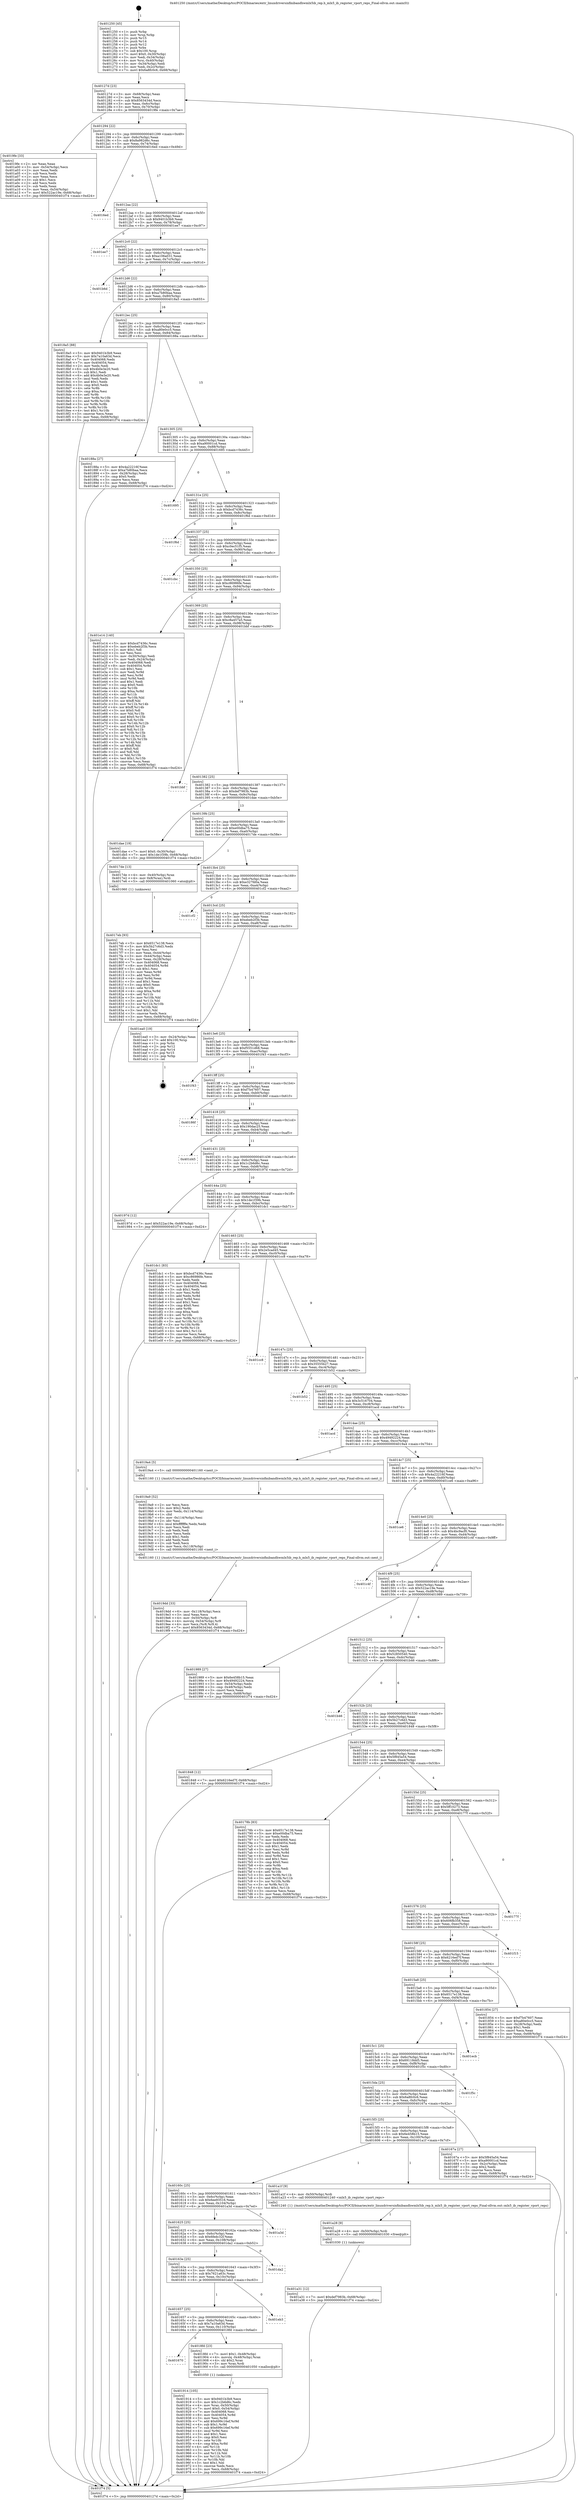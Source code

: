 digraph "0x401250" {
  label = "0x401250 (/mnt/c/Users/mathe/Desktop/tcc/POCII/binaries/extr_linuxdriversinfinibandhwmlx5ib_rep.h_mlx5_ib_register_vport_reps_Final-ollvm.out::main(0))"
  labelloc = "t"
  node[shape=record]

  Entry [label="",width=0.3,height=0.3,shape=circle,fillcolor=black,style=filled]
  "0x40127d" [label="{
     0x40127d [23]\l
     | [instrs]\l
     &nbsp;&nbsp;0x40127d \<+3\>: mov -0x68(%rbp),%eax\l
     &nbsp;&nbsp;0x401280 \<+2\>: mov %eax,%ecx\l
     &nbsp;&nbsp;0x401282 \<+6\>: sub $0x8563434d,%ecx\l
     &nbsp;&nbsp;0x401288 \<+3\>: mov %eax,-0x6c(%rbp)\l
     &nbsp;&nbsp;0x40128b \<+3\>: mov %ecx,-0x70(%rbp)\l
     &nbsp;&nbsp;0x40128e \<+6\>: je 00000000004019fe \<main+0x7ae\>\l
  }"]
  "0x4019fe" [label="{
     0x4019fe [33]\l
     | [instrs]\l
     &nbsp;&nbsp;0x4019fe \<+2\>: xor %eax,%eax\l
     &nbsp;&nbsp;0x401a00 \<+3\>: mov -0x54(%rbp),%ecx\l
     &nbsp;&nbsp;0x401a03 \<+2\>: mov %eax,%edx\l
     &nbsp;&nbsp;0x401a05 \<+2\>: sub %ecx,%edx\l
     &nbsp;&nbsp;0x401a07 \<+2\>: mov %eax,%ecx\l
     &nbsp;&nbsp;0x401a09 \<+3\>: sub $0x1,%ecx\l
     &nbsp;&nbsp;0x401a0c \<+2\>: add %ecx,%edx\l
     &nbsp;&nbsp;0x401a0e \<+2\>: sub %edx,%eax\l
     &nbsp;&nbsp;0x401a10 \<+3\>: mov %eax,-0x54(%rbp)\l
     &nbsp;&nbsp;0x401a13 \<+7\>: movl $0x522ac19e,-0x68(%rbp)\l
     &nbsp;&nbsp;0x401a1a \<+5\>: jmp 0000000000401f74 \<main+0xd24\>\l
  }"]
  "0x401294" [label="{
     0x401294 [22]\l
     | [instrs]\l
     &nbsp;&nbsp;0x401294 \<+5\>: jmp 0000000000401299 \<main+0x49\>\l
     &nbsp;&nbsp;0x401299 \<+3\>: mov -0x6c(%rbp),%eax\l
     &nbsp;&nbsp;0x40129c \<+5\>: sub $0x8a982d6c,%eax\l
     &nbsp;&nbsp;0x4012a1 \<+3\>: mov %eax,-0x74(%rbp)\l
     &nbsp;&nbsp;0x4012a4 \<+6\>: je 00000000004016ed \<main+0x49d\>\l
  }"]
  Exit [label="",width=0.3,height=0.3,shape=circle,fillcolor=black,style=filled,peripheries=2]
  "0x4016ed" [label="{
     0x4016ed\l
  }", style=dashed]
  "0x4012aa" [label="{
     0x4012aa [22]\l
     | [instrs]\l
     &nbsp;&nbsp;0x4012aa \<+5\>: jmp 00000000004012af \<main+0x5f\>\l
     &nbsp;&nbsp;0x4012af \<+3\>: mov -0x6c(%rbp),%eax\l
     &nbsp;&nbsp;0x4012b2 \<+5\>: sub $0x9401b3b9,%eax\l
     &nbsp;&nbsp;0x4012b7 \<+3\>: mov %eax,-0x78(%rbp)\l
     &nbsp;&nbsp;0x4012ba \<+6\>: je 0000000000401ee7 \<main+0xc97\>\l
  }"]
  "0x401a31" [label="{
     0x401a31 [12]\l
     | [instrs]\l
     &nbsp;&nbsp;0x401a31 \<+7\>: movl $0xdef7983b,-0x68(%rbp)\l
     &nbsp;&nbsp;0x401a38 \<+5\>: jmp 0000000000401f74 \<main+0xd24\>\l
  }"]
  "0x401ee7" [label="{
     0x401ee7\l
  }", style=dashed]
  "0x4012c0" [label="{
     0x4012c0 [22]\l
     | [instrs]\l
     &nbsp;&nbsp;0x4012c0 \<+5\>: jmp 00000000004012c5 \<main+0x75\>\l
     &nbsp;&nbsp;0x4012c5 \<+3\>: mov -0x6c(%rbp),%eax\l
     &nbsp;&nbsp;0x4012c8 \<+5\>: sub $0xa106a031,%eax\l
     &nbsp;&nbsp;0x4012cd \<+3\>: mov %eax,-0x7c(%rbp)\l
     &nbsp;&nbsp;0x4012d0 \<+6\>: je 0000000000401b6d \<main+0x91d\>\l
  }"]
  "0x401a28" [label="{
     0x401a28 [9]\l
     | [instrs]\l
     &nbsp;&nbsp;0x401a28 \<+4\>: mov -0x50(%rbp),%rdi\l
     &nbsp;&nbsp;0x401a2c \<+5\>: call 0000000000401030 \<free@plt\>\l
     | [calls]\l
     &nbsp;&nbsp;0x401030 \{1\} (unknown)\l
  }"]
  "0x401b6d" [label="{
     0x401b6d\l
  }", style=dashed]
  "0x4012d6" [label="{
     0x4012d6 [22]\l
     | [instrs]\l
     &nbsp;&nbsp;0x4012d6 \<+5\>: jmp 00000000004012db \<main+0x8b\>\l
     &nbsp;&nbsp;0x4012db \<+3\>: mov -0x6c(%rbp),%eax\l
     &nbsp;&nbsp;0x4012de \<+5\>: sub $0xa7b80baa,%eax\l
     &nbsp;&nbsp;0x4012e3 \<+3\>: mov %eax,-0x80(%rbp)\l
     &nbsp;&nbsp;0x4012e6 \<+6\>: je 00000000004018a5 \<main+0x655\>\l
  }"]
  "0x4019dd" [label="{
     0x4019dd [33]\l
     | [instrs]\l
     &nbsp;&nbsp;0x4019dd \<+6\>: mov -0x118(%rbp),%ecx\l
     &nbsp;&nbsp;0x4019e3 \<+3\>: imul %eax,%ecx\l
     &nbsp;&nbsp;0x4019e6 \<+4\>: mov -0x50(%rbp),%r8\l
     &nbsp;&nbsp;0x4019ea \<+4\>: movslq -0x54(%rbp),%r9\l
     &nbsp;&nbsp;0x4019ee \<+4\>: mov %ecx,(%r8,%r9,4)\l
     &nbsp;&nbsp;0x4019f2 \<+7\>: movl $0x8563434d,-0x68(%rbp)\l
     &nbsp;&nbsp;0x4019f9 \<+5\>: jmp 0000000000401f74 \<main+0xd24\>\l
  }"]
  "0x4018a5" [label="{
     0x4018a5 [88]\l
     | [instrs]\l
     &nbsp;&nbsp;0x4018a5 \<+5\>: mov $0x9401b3b9,%eax\l
     &nbsp;&nbsp;0x4018aa \<+5\>: mov $0x7a10a63d,%ecx\l
     &nbsp;&nbsp;0x4018af \<+7\>: mov 0x404068,%edx\l
     &nbsp;&nbsp;0x4018b6 \<+7\>: mov 0x404054,%esi\l
     &nbsp;&nbsp;0x4018bd \<+2\>: mov %edx,%edi\l
     &nbsp;&nbsp;0x4018bf \<+6\>: sub $0x4b0e3e20,%edi\l
     &nbsp;&nbsp;0x4018c5 \<+3\>: sub $0x1,%edi\l
     &nbsp;&nbsp;0x4018c8 \<+6\>: add $0x4b0e3e20,%edi\l
     &nbsp;&nbsp;0x4018ce \<+3\>: imul %edi,%edx\l
     &nbsp;&nbsp;0x4018d1 \<+3\>: and $0x1,%edx\l
     &nbsp;&nbsp;0x4018d4 \<+3\>: cmp $0x0,%edx\l
     &nbsp;&nbsp;0x4018d7 \<+4\>: sete %r8b\l
     &nbsp;&nbsp;0x4018db \<+3\>: cmp $0xa,%esi\l
     &nbsp;&nbsp;0x4018de \<+4\>: setl %r9b\l
     &nbsp;&nbsp;0x4018e2 \<+3\>: mov %r8b,%r10b\l
     &nbsp;&nbsp;0x4018e5 \<+3\>: and %r9b,%r10b\l
     &nbsp;&nbsp;0x4018e8 \<+3\>: xor %r9b,%r8b\l
     &nbsp;&nbsp;0x4018eb \<+3\>: or %r8b,%r10b\l
     &nbsp;&nbsp;0x4018ee \<+4\>: test $0x1,%r10b\l
     &nbsp;&nbsp;0x4018f2 \<+3\>: cmovne %ecx,%eax\l
     &nbsp;&nbsp;0x4018f5 \<+3\>: mov %eax,-0x68(%rbp)\l
     &nbsp;&nbsp;0x4018f8 \<+5\>: jmp 0000000000401f74 \<main+0xd24\>\l
  }"]
  "0x4012ec" [label="{
     0x4012ec [25]\l
     | [instrs]\l
     &nbsp;&nbsp;0x4012ec \<+5\>: jmp 00000000004012f1 \<main+0xa1\>\l
     &nbsp;&nbsp;0x4012f1 \<+3\>: mov -0x6c(%rbp),%eax\l
     &nbsp;&nbsp;0x4012f4 \<+5\>: sub $0xa80e0cc5,%eax\l
     &nbsp;&nbsp;0x4012f9 \<+6\>: mov %eax,-0x84(%rbp)\l
     &nbsp;&nbsp;0x4012ff \<+6\>: je 000000000040188a \<main+0x63a\>\l
  }"]
  "0x4019a9" [label="{
     0x4019a9 [52]\l
     | [instrs]\l
     &nbsp;&nbsp;0x4019a9 \<+2\>: xor %ecx,%ecx\l
     &nbsp;&nbsp;0x4019ab \<+5\>: mov $0x2,%edx\l
     &nbsp;&nbsp;0x4019b0 \<+6\>: mov %edx,-0x114(%rbp)\l
     &nbsp;&nbsp;0x4019b6 \<+1\>: cltd\l
     &nbsp;&nbsp;0x4019b7 \<+6\>: mov -0x114(%rbp),%esi\l
     &nbsp;&nbsp;0x4019bd \<+2\>: idiv %esi\l
     &nbsp;&nbsp;0x4019bf \<+6\>: imul $0xfffffffe,%edx,%edx\l
     &nbsp;&nbsp;0x4019c5 \<+2\>: mov %ecx,%edi\l
     &nbsp;&nbsp;0x4019c7 \<+2\>: sub %edx,%edi\l
     &nbsp;&nbsp;0x4019c9 \<+2\>: mov %ecx,%edx\l
     &nbsp;&nbsp;0x4019cb \<+3\>: sub $0x1,%edx\l
     &nbsp;&nbsp;0x4019ce \<+2\>: add %edx,%edi\l
     &nbsp;&nbsp;0x4019d0 \<+2\>: sub %edi,%ecx\l
     &nbsp;&nbsp;0x4019d2 \<+6\>: mov %ecx,-0x118(%rbp)\l
     &nbsp;&nbsp;0x4019d8 \<+5\>: call 0000000000401160 \<next_i\>\l
     | [calls]\l
     &nbsp;&nbsp;0x401160 \{1\} (/mnt/c/Users/mathe/Desktop/tcc/POCII/binaries/extr_linuxdriversinfinibandhwmlx5ib_rep.h_mlx5_ib_register_vport_reps_Final-ollvm.out::next_i)\l
  }"]
  "0x40188a" [label="{
     0x40188a [27]\l
     | [instrs]\l
     &nbsp;&nbsp;0x40188a \<+5\>: mov $0x4a22216f,%eax\l
     &nbsp;&nbsp;0x40188f \<+5\>: mov $0xa7b80baa,%ecx\l
     &nbsp;&nbsp;0x401894 \<+3\>: mov -0x28(%rbp),%edx\l
     &nbsp;&nbsp;0x401897 \<+3\>: cmp $0x0,%edx\l
     &nbsp;&nbsp;0x40189a \<+3\>: cmove %ecx,%eax\l
     &nbsp;&nbsp;0x40189d \<+3\>: mov %eax,-0x68(%rbp)\l
     &nbsp;&nbsp;0x4018a0 \<+5\>: jmp 0000000000401f74 \<main+0xd24\>\l
  }"]
  "0x401305" [label="{
     0x401305 [25]\l
     | [instrs]\l
     &nbsp;&nbsp;0x401305 \<+5\>: jmp 000000000040130a \<main+0xba\>\l
     &nbsp;&nbsp;0x40130a \<+3\>: mov -0x6c(%rbp),%eax\l
     &nbsp;&nbsp;0x40130d \<+5\>: sub $0xa90001cd,%eax\l
     &nbsp;&nbsp;0x401312 \<+6\>: mov %eax,-0x88(%rbp)\l
     &nbsp;&nbsp;0x401318 \<+6\>: je 0000000000401695 \<main+0x445\>\l
  }"]
  "0x401914" [label="{
     0x401914 [105]\l
     | [instrs]\l
     &nbsp;&nbsp;0x401914 \<+5\>: mov $0x9401b3b9,%ecx\l
     &nbsp;&nbsp;0x401919 \<+5\>: mov $0x1c2b6d6c,%edx\l
     &nbsp;&nbsp;0x40191e \<+4\>: mov %rax,-0x50(%rbp)\l
     &nbsp;&nbsp;0x401922 \<+7\>: movl $0x0,-0x54(%rbp)\l
     &nbsp;&nbsp;0x401929 \<+7\>: mov 0x404068,%esi\l
     &nbsp;&nbsp;0x401930 \<+8\>: mov 0x404054,%r8d\l
     &nbsp;&nbsp;0x401938 \<+3\>: mov %esi,%r9d\l
     &nbsp;&nbsp;0x40193b \<+7\>: add $0x699c16ef,%r9d\l
     &nbsp;&nbsp;0x401942 \<+4\>: sub $0x1,%r9d\l
     &nbsp;&nbsp;0x401946 \<+7\>: sub $0x699c16ef,%r9d\l
     &nbsp;&nbsp;0x40194d \<+4\>: imul %r9d,%esi\l
     &nbsp;&nbsp;0x401951 \<+3\>: and $0x1,%esi\l
     &nbsp;&nbsp;0x401954 \<+3\>: cmp $0x0,%esi\l
     &nbsp;&nbsp;0x401957 \<+4\>: sete %r10b\l
     &nbsp;&nbsp;0x40195b \<+4\>: cmp $0xa,%r8d\l
     &nbsp;&nbsp;0x40195f \<+4\>: setl %r11b\l
     &nbsp;&nbsp;0x401963 \<+3\>: mov %r10b,%bl\l
     &nbsp;&nbsp;0x401966 \<+3\>: and %r11b,%bl\l
     &nbsp;&nbsp;0x401969 \<+3\>: xor %r11b,%r10b\l
     &nbsp;&nbsp;0x40196c \<+3\>: or %r10b,%bl\l
     &nbsp;&nbsp;0x40196f \<+3\>: test $0x1,%bl\l
     &nbsp;&nbsp;0x401972 \<+3\>: cmovne %edx,%ecx\l
     &nbsp;&nbsp;0x401975 \<+3\>: mov %ecx,-0x68(%rbp)\l
     &nbsp;&nbsp;0x401978 \<+5\>: jmp 0000000000401f74 \<main+0xd24\>\l
  }"]
  "0x401695" [label="{
     0x401695\l
  }", style=dashed]
  "0x40131e" [label="{
     0x40131e [25]\l
     | [instrs]\l
     &nbsp;&nbsp;0x40131e \<+5\>: jmp 0000000000401323 \<main+0xd3\>\l
     &nbsp;&nbsp;0x401323 \<+3\>: mov -0x6c(%rbp),%eax\l
     &nbsp;&nbsp;0x401326 \<+5\>: sub $0xbcd7436c,%eax\l
     &nbsp;&nbsp;0x40132b \<+6\>: mov %eax,-0x8c(%rbp)\l
     &nbsp;&nbsp;0x401331 \<+6\>: je 0000000000401f6d \<main+0xd1d\>\l
  }"]
  "0x401670" [label="{
     0x401670\l
  }", style=dashed]
  "0x401f6d" [label="{
     0x401f6d\l
  }", style=dashed]
  "0x401337" [label="{
     0x401337 [25]\l
     | [instrs]\l
     &nbsp;&nbsp;0x401337 \<+5\>: jmp 000000000040133c \<main+0xec\>\l
     &nbsp;&nbsp;0x40133c \<+3\>: mov -0x6c(%rbp),%eax\l
     &nbsp;&nbsp;0x40133f \<+5\>: sub $0xc0ec51f5,%eax\l
     &nbsp;&nbsp;0x401344 \<+6\>: mov %eax,-0x90(%rbp)\l
     &nbsp;&nbsp;0x40134a \<+6\>: je 0000000000401cbc \<main+0xa6c\>\l
  }"]
  "0x4018fd" [label="{
     0x4018fd [23]\l
     | [instrs]\l
     &nbsp;&nbsp;0x4018fd \<+7\>: movl $0x1,-0x48(%rbp)\l
     &nbsp;&nbsp;0x401904 \<+4\>: movslq -0x48(%rbp),%rax\l
     &nbsp;&nbsp;0x401908 \<+4\>: shl $0x2,%rax\l
     &nbsp;&nbsp;0x40190c \<+3\>: mov %rax,%rdi\l
     &nbsp;&nbsp;0x40190f \<+5\>: call 0000000000401050 \<malloc@plt\>\l
     | [calls]\l
     &nbsp;&nbsp;0x401050 \{1\} (unknown)\l
  }"]
  "0x401cbc" [label="{
     0x401cbc\l
  }", style=dashed]
  "0x401350" [label="{
     0x401350 [25]\l
     | [instrs]\l
     &nbsp;&nbsp;0x401350 \<+5\>: jmp 0000000000401355 \<main+0x105\>\l
     &nbsp;&nbsp;0x401355 \<+3\>: mov -0x6c(%rbp),%eax\l
     &nbsp;&nbsp;0x401358 \<+5\>: sub $0xc86986fe,%eax\l
     &nbsp;&nbsp;0x40135d \<+6\>: mov %eax,-0x94(%rbp)\l
     &nbsp;&nbsp;0x401363 \<+6\>: je 0000000000401e14 \<main+0xbc4\>\l
  }"]
  "0x401657" [label="{
     0x401657 [25]\l
     | [instrs]\l
     &nbsp;&nbsp;0x401657 \<+5\>: jmp 000000000040165c \<main+0x40c\>\l
     &nbsp;&nbsp;0x40165c \<+3\>: mov -0x6c(%rbp),%eax\l
     &nbsp;&nbsp;0x40165f \<+5\>: sub $0x7a10a63d,%eax\l
     &nbsp;&nbsp;0x401664 \<+6\>: mov %eax,-0x110(%rbp)\l
     &nbsp;&nbsp;0x40166a \<+6\>: je 00000000004018fd \<main+0x6ad\>\l
  }"]
  "0x401e14" [label="{
     0x401e14 [140]\l
     | [instrs]\l
     &nbsp;&nbsp;0x401e14 \<+5\>: mov $0xbcd7436c,%eax\l
     &nbsp;&nbsp;0x401e19 \<+5\>: mov $0xebeb2f3b,%ecx\l
     &nbsp;&nbsp;0x401e1e \<+2\>: mov $0x1,%dl\l
     &nbsp;&nbsp;0x401e20 \<+2\>: xor %esi,%esi\l
     &nbsp;&nbsp;0x401e22 \<+3\>: mov -0x30(%rbp),%edi\l
     &nbsp;&nbsp;0x401e25 \<+3\>: mov %edi,-0x24(%rbp)\l
     &nbsp;&nbsp;0x401e28 \<+7\>: mov 0x404068,%edi\l
     &nbsp;&nbsp;0x401e2f \<+8\>: mov 0x404054,%r8d\l
     &nbsp;&nbsp;0x401e37 \<+3\>: sub $0x1,%esi\l
     &nbsp;&nbsp;0x401e3a \<+3\>: mov %edi,%r9d\l
     &nbsp;&nbsp;0x401e3d \<+3\>: add %esi,%r9d\l
     &nbsp;&nbsp;0x401e40 \<+4\>: imul %r9d,%edi\l
     &nbsp;&nbsp;0x401e44 \<+3\>: and $0x1,%edi\l
     &nbsp;&nbsp;0x401e47 \<+3\>: cmp $0x0,%edi\l
     &nbsp;&nbsp;0x401e4a \<+4\>: sete %r10b\l
     &nbsp;&nbsp;0x401e4e \<+4\>: cmp $0xa,%r8d\l
     &nbsp;&nbsp;0x401e52 \<+4\>: setl %r11b\l
     &nbsp;&nbsp;0x401e56 \<+3\>: mov %r10b,%bl\l
     &nbsp;&nbsp;0x401e59 \<+3\>: xor $0xff,%bl\l
     &nbsp;&nbsp;0x401e5c \<+3\>: mov %r11b,%r14b\l
     &nbsp;&nbsp;0x401e5f \<+4\>: xor $0xff,%r14b\l
     &nbsp;&nbsp;0x401e63 \<+3\>: xor $0x0,%dl\l
     &nbsp;&nbsp;0x401e66 \<+3\>: mov %bl,%r15b\l
     &nbsp;&nbsp;0x401e69 \<+4\>: and $0x0,%r15b\l
     &nbsp;&nbsp;0x401e6d \<+3\>: and %dl,%r10b\l
     &nbsp;&nbsp;0x401e70 \<+3\>: mov %r14b,%r12b\l
     &nbsp;&nbsp;0x401e73 \<+4\>: and $0x0,%r12b\l
     &nbsp;&nbsp;0x401e77 \<+3\>: and %dl,%r11b\l
     &nbsp;&nbsp;0x401e7a \<+3\>: or %r10b,%r15b\l
     &nbsp;&nbsp;0x401e7d \<+3\>: or %r11b,%r12b\l
     &nbsp;&nbsp;0x401e80 \<+3\>: xor %r12b,%r15b\l
     &nbsp;&nbsp;0x401e83 \<+3\>: or %r14b,%bl\l
     &nbsp;&nbsp;0x401e86 \<+3\>: xor $0xff,%bl\l
     &nbsp;&nbsp;0x401e89 \<+3\>: or $0x0,%dl\l
     &nbsp;&nbsp;0x401e8c \<+2\>: and %dl,%bl\l
     &nbsp;&nbsp;0x401e8e \<+3\>: or %bl,%r15b\l
     &nbsp;&nbsp;0x401e91 \<+4\>: test $0x1,%r15b\l
     &nbsp;&nbsp;0x401e95 \<+3\>: cmovne %ecx,%eax\l
     &nbsp;&nbsp;0x401e98 \<+3\>: mov %eax,-0x68(%rbp)\l
     &nbsp;&nbsp;0x401e9b \<+5\>: jmp 0000000000401f74 \<main+0xd24\>\l
  }"]
  "0x401369" [label="{
     0x401369 [25]\l
     | [instrs]\l
     &nbsp;&nbsp;0x401369 \<+5\>: jmp 000000000040136e \<main+0x11e\>\l
     &nbsp;&nbsp;0x40136e \<+3\>: mov -0x6c(%rbp),%eax\l
     &nbsp;&nbsp;0x401371 \<+5\>: sub $0xc8a457a5,%eax\l
     &nbsp;&nbsp;0x401376 \<+6\>: mov %eax,-0x98(%rbp)\l
     &nbsp;&nbsp;0x40137c \<+6\>: je 0000000000401bbf \<main+0x96f\>\l
  }"]
  "0x401eb3" [label="{
     0x401eb3\l
  }", style=dashed]
  "0x401bbf" [label="{
     0x401bbf\l
  }", style=dashed]
  "0x401382" [label="{
     0x401382 [25]\l
     | [instrs]\l
     &nbsp;&nbsp;0x401382 \<+5\>: jmp 0000000000401387 \<main+0x137\>\l
     &nbsp;&nbsp;0x401387 \<+3\>: mov -0x6c(%rbp),%eax\l
     &nbsp;&nbsp;0x40138a \<+5\>: sub $0xdef7983b,%eax\l
     &nbsp;&nbsp;0x40138f \<+6\>: mov %eax,-0x9c(%rbp)\l
     &nbsp;&nbsp;0x401395 \<+6\>: je 0000000000401dae \<main+0xb5e\>\l
  }"]
  "0x40163e" [label="{
     0x40163e [25]\l
     | [instrs]\l
     &nbsp;&nbsp;0x40163e \<+5\>: jmp 0000000000401643 \<main+0x3f3\>\l
     &nbsp;&nbsp;0x401643 \<+3\>: mov -0x6c(%rbp),%eax\l
     &nbsp;&nbsp;0x401646 \<+5\>: sub $0x7621a63c,%eax\l
     &nbsp;&nbsp;0x40164b \<+6\>: mov %eax,-0x10c(%rbp)\l
     &nbsp;&nbsp;0x401651 \<+6\>: je 0000000000401eb3 \<main+0xc63\>\l
  }"]
  "0x401dae" [label="{
     0x401dae [19]\l
     | [instrs]\l
     &nbsp;&nbsp;0x401dae \<+7\>: movl $0x0,-0x30(%rbp)\l
     &nbsp;&nbsp;0x401db5 \<+7\>: movl $0x1de1f39b,-0x68(%rbp)\l
     &nbsp;&nbsp;0x401dbc \<+5\>: jmp 0000000000401f74 \<main+0xd24\>\l
  }"]
  "0x40139b" [label="{
     0x40139b [25]\l
     | [instrs]\l
     &nbsp;&nbsp;0x40139b \<+5\>: jmp 00000000004013a0 \<main+0x150\>\l
     &nbsp;&nbsp;0x4013a0 \<+3\>: mov -0x6c(%rbp),%eax\l
     &nbsp;&nbsp;0x4013a3 \<+5\>: sub $0xe00dba75,%eax\l
     &nbsp;&nbsp;0x4013a8 \<+6\>: mov %eax,-0xa0(%rbp)\l
     &nbsp;&nbsp;0x4013ae \<+6\>: je 00000000004017de \<main+0x58e\>\l
  }"]
  "0x401da2" [label="{
     0x401da2\l
  }", style=dashed]
  "0x4017de" [label="{
     0x4017de [13]\l
     | [instrs]\l
     &nbsp;&nbsp;0x4017de \<+4\>: mov -0x40(%rbp),%rax\l
     &nbsp;&nbsp;0x4017e2 \<+4\>: mov 0x8(%rax),%rdi\l
     &nbsp;&nbsp;0x4017e6 \<+5\>: call 0000000000401060 \<atoi@plt\>\l
     | [calls]\l
     &nbsp;&nbsp;0x401060 \{1\} (unknown)\l
  }"]
  "0x4013b4" [label="{
     0x4013b4 [25]\l
     | [instrs]\l
     &nbsp;&nbsp;0x4013b4 \<+5\>: jmp 00000000004013b9 \<main+0x169\>\l
     &nbsp;&nbsp;0x4013b9 \<+3\>: mov -0x6c(%rbp),%eax\l
     &nbsp;&nbsp;0x4013bc \<+5\>: sub $0xe327fd0a,%eax\l
     &nbsp;&nbsp;0x4013c1 \<+6\>: mov %eax,-0xa4(%rbp)\l
     &nbsp;&nbsp;0x4013c7 \<+6\>: je 0000000000401cf2 \<main+0xaa2\>\l
  }"]
  "0x401625" [label="{
     0x401625 [25]\l
     | [instrs]\l
     &nbsp;&nbsp;0x401625 \<+5\>: jmp 000000000040162a \<main+0x3da\>\l
     &nbsp;&nbsp;0x40162a \<+3\>: mov -0x6c(%rbp),%eax\l
     &nbsp;&nbsp;0x40162d \<+5\>: sub $0x6fedc32f,%eax\l
     &nbsp;&nbsp;0x401632 \<+6\>: mov %eax,-0x108(%rbp)\l
     &nbsp;&nbsp;0x401638 \<+6\>: je 0000000000401da2 \<main+0xb52\>\l
  }"]
  "0x401cf2" [label="{
     0x401cf2\l
  }", style=dashed]
  "0x4013cd" [label="{
     0x4013cd [25]\l
     | [instrs]\l
     &nbsp;&nbsp;0x4013cd \<+5\>: jmp 00000000004013d2 \<main+0x182\>\l
     &nbsp;&nbsp;0x4013d2 \<+3\>: mov -0x6c(%rbp),%eax\l
     &nbsp;&nbsp;0x4013d5 \<+5\>: sub $0xebeb2f3b,%eax\l
     &nbsp;&nbsp;0x4013da \<+6\>: mov %eax,-0xa8(%rbp)\l
     &nbsp;&nbsp;0x4013e0 \<+6\>: je 0000000000401ea0 \<main+0xc50\>\l
  }"]
  "0x401a3d" [label="{
     0x401a3d\l
  }", style=dashed]
  "0x401ea0" [label="{
     0x401ea0 [19]\l
     | [instrs]\l
     &nbsp;&nbsp;0x401ea0 \<+3\>: mov -0x24(%rbp),%eax\l
     &nbsp;&nbsp;0x401ea3 \<+7\>: add $0x100,%rsp\l
     &nbsp;&nbsp;0x401eaa \<+1\>: pop %rbx\l
     &nbsp;&nbsp;0x401eab \<+2\>: pop %r12\l
     &nbsp;&nbsp;0x401ead \<+2\>: pop %r14\l
     &nbsp;&nbsp;0x401eaf \<+2\>: pop %r15\l
     &nbsp;&nbsp;0x401eb1 \<+1\>: pop %rbp\l
     &nbsp;&nbsp;0x401eb2 \<+1\>: ret\l
  }"]
  "0x4013e6" [label="{
     0x4013e6 [25]\l
     | [instrs]\l
     &nbsp;&nbsp;0x4013e6 \<+5\>: jmp 00000000004013eb \<main+0x19b\>\l
     &nbsp;&nbsp;0x4013eb \<+3\>: mov -0x6c(%rbp),%eax\l
     &nbsp;&nbsp;0x4013ee \<+5\>: sub $0xf5551d68,%eax\l
     &nbsp;&nbsp;0x4013f3 \<+6\>: mov %eax,-0xac(%rbp)\l
     &nbsp;&nbsp;0x4013f9 \<+6\>: je 0000000000401f43 \<main+0xcf3\>\l
  }"]
  "0x40160c" [label="{
     0x40160c [25]\l
     | [instrs]\l
     &nbsp;&nbsp;0x40160c \<+5\>: jmp 0000000000401611 \<main+0x3c1\>\l
     &nbsp;&nbsp;0x401611 \<+3\>: mov -0x6c(%rbp),%eax\l
     &nbsp;&nbsp;0x401614 \<+5\>: sub $0x6ee93516,%eax\l
     &nbsp;&nbsp;0x401619 \<+6\>: mov %eax,-0x104(%rbp)\l
     &nbsp;&nbsp;0x40161f \<+6\>: je 0000000000401a3d \<main+0x7ed\>\l
  }"]
  "0x401f43" [label="{
     0x401f43\l
  }", style=dashed]
  "0x4013ff" [label="{
     0x4013ff [25]\l
     | [instrs]\l
     &nbsp;&nbsp;0x4013ff \<+5\>: jmp 0000000000401404 \<main+0x1b4\>\l
     &nbsp;&nbsp;0x401404 \<+3\>: mov -0x6c(%rbp),%eax\l
     &nbsp;&nbsp;0x401407 \<+5\>: sub $0xf7b47607,%eax\l
     &nbsp;&nbsp;0x40140c \<+6\>: mov %eax,-0xb0(%rbp)\l
     &nbsp;&nbsp;0x401412 \<+6\>: je 000000000040186f \<main+0x61f\>\l
  }"]
  "0x401a1f" [label="{
     0x401a1f [9]\l
     | [instrs]\l
     &nbsp;&nbsp;0x401a1f \<+4\>: mov -0x50(%rbp),%rdi\l
     &nbsp;&nbsp;0x401a23 \<+5\>: call 0000000000401240 \<mlx5_ib_register_vport_reps\>\l
     | [calls]\l
     &nbsp;&nbsp;0x401240 \{1\} (/mnt/c/Users/mathe/Desktop/tcc/POCII/binaries/extr_linuxdriversinfinibandhwmlx5ib_rep.h_mlx5_ib_register_vport_reps_Final-ollvm.out::mlx5_ib_register_vport_reps)\l
  }"]
  "0x40186f" [label="{
     0x40186f\l
  }", style=dashed]
  "0x401418" [label="{
     0x401418 [25]\l
     | [instrs]\l
     &nbsp;&nbsp;0x401418 \<+5\>: jmp 000000000040141d \<main+0x1cd\>\l
     &nbsp;&nbsp;0x40141d \<+3\>: mov -0x6c(%rbp),%eax\l
     &nbsp;&nbsp;0x401420 \<+5\>: sub $0x190dac25,%eax\l
     &nbsp;&nbsp;0x401425 \<+6\>: mov %eax,-0xb4(%rbp)\l
     &nbsp;&nbsp;0x40142b \<+6\>: je 0000000000401d45 \<main+0xaf5\>\l
  }"]
  "0x4017eb" [label="{
     0x4017eb [93]\l
     | [instrs]\l
     &nbsp;&nbsp;0x4017eb \<+5\>: mov $0x6517e138,%ecx\l
     &nbsp;&nbsp;0x4017f0 \<+5\>: mov $0x5b27c6d3,%edx\l
     &nbsp;&nbsp;0x4017f5 \<+2\>: xor %esi,%esi\l
     &nbsp;&nbsp;0x4017f7 \<+3\>: mov %eax,-0x44(%rbp)\l
     &nbsp;&nbsp;0x4017fa \<+3\>: mov -0x44(%rbp),%eax\l
     &nbsp;&nbsp;0x4017fd \<+3\>: mov %eax,-0x28(%rbp)\l
     &nbsp;&nbsp;0x401800 \<+7\>: mov 0x404068,%eax\l
     &nbsp;&nbsp;0x401807 \<+8\>: mov 0x404054,%r8d\l
     &nbsp;&nbsp;0x40180f \<+3\>: sub $0x1,%esi\l
     &nbsp;&nbsp;0x401812 \<+3\>: mov %eax,%r9d\l
     &nbsp;&nbsp;0x401815 \<+3\>: add %esi,%r9d\l
     &nbsp;&nbsp;0x401818 \<+4\>: imul %r9d,%eax\l
     &nbsp;&nbsp;0x40181c \<+3\>: and $0x1,%eax\l
     &nbsp;&nbsp;0x40181f \<+3\>: cmp $0x0,%eax\l
     &nbsp;&nbsp;0x401822 \<+4\>: sete %r10b\l
     &nbsp;&nbsp;0x401826 \<+4\>: cmp $0xa,%r8d\l
     &nbsp;&nbsp;0x40182a \<+4\>: setl %r11b\l
     &nbsp;&nbsp;0x40182e \<+3\>: mov %r10b,%bl\l
     &nbsp;&nbsp;0x401831 \<+3\>: and %r11b,%bl\l
     &nbsp;&nbsp;0x401834 \<+3\>: xor %r11b,%r10b\l
     &nbsp;&nbsp;0x401837 \<+3\>: or %r10b,%bl\l
     &nbsp;&nbsp;0x40183a \<+3\>: test $0x1,%bl\l
     &nbsp;&nbsp;0x40183d \<+3\>: cmovne %edx,%ecx\l
     &nbsp;&nbsp;0x401840 \<+3\>: mov %ecx,-0x68(%rbp)\l
     &nbsp;&nbsp;0x401843 \<+5\>: jmp 0000000000401f74 \<main+0xd24\>\l
  }"]
  "0x401d45" [label="{
     0x401d45\l
  }", style=dashed]
  "0x401431" [label="{
     0x401431 [25]\l
     | [instrs]\l
     &nbsp;&nbsp;0x401431 \<+5\>: jmp 0000000000401436 \<main+0x1e6\>\l
     &nbsp;&nbsp;0x401436 \<+3\>: mov -0x6c(%rbp),%eax\l
     &nbsp;&nbsp;0x401439 \<+5\>: sub $0x1c2b6d6c,%eax\l
     &nbsp;&nbsp;0x40143e \<+6\>: mov %eax,-0xb8(%rbp)\l
     &nbsp;&nbsp;0x401444 \<+6\>: je 000000000040197d \<main+0x72d\>\l
  }"]
  "0x401250" [label="{
     0x401250 [45]\l
     | [instrs]\l
     &nbsp;&nbsp;0x401250 \<+1\>: push %rbp\l
     &nbsp;&nbsp;0x401251 \<+3\>: mov %rsp,%rbp\l
     &nbsp;&nbsp;0x401254 \<+2\>: push %r15\l
     &nbsp;&nbsp;0x401256 \<+2\>: push %r14\l
     &nbsp;&nbsp;0x401258 \<+2\>: push %r12\l
     &nbsp;&nbsp;0x40125a \<+1\>: push %rbx\l
     &nbsp;&nbsp;0x40125b \<+7\>: sub $0x100,%rsp\l
     &nbsp;&nbsp;0x401262 \<+7\>: movl $0x0,-0x30(%rbp)\l
     &nbsp;&nbsp;0x401269 \<+3\>: mov %edi,-0x34(%rbp)\l
     &nbsp;&nbsp;0x40126c \<+4\>: mov %rsi,-0x40(%rbp)\l
     &nbsp;&nbsp;0x401270 \<+3\>: mov -0x34(%rbp),%edi\l
     &nbsp;&nbsp;0x401273 \<+3\>: mov %edi,-0x2c(%rbp)\l
     &nbsp;&nbsp;0x401276 \<+7\>: movl $0x6a8fc0c6,-0x68(%rbp)\l
  }"]
  "0x40197d" [label="{
     0x40197d [12]\l
     | [instrs]\l
     &nbsp;&nbsp;0x40197d \<+7\>: movl $0x522ac19e,-0x68(%rbp)\l
     &nbsp;&nbsp;0x401984 \<+5\>: jmp 0000000000401f74 \<main+0xd24\>\l
  }"]
  "0x40144a" [label="{
     0x40144a [25]\l
     | [instrs]\l
     &nbsp;&nbsp;0x40144a \<+5\>: jmp 000000000040144f \<main+0x1ff\>\l
     &nbsp;&nbsp;0x40144f \<+3\>: mov -0x6c(%rbp),%eax\l
     &nbsp;&nbsp;0x401452 \<+5\>: sub $0x1de1f39b,%eax\l
     &nbsp;&nbsp;0x401457 \<+6\>: mov %eax,-0xbc(%rbp)\l
     &nbsp;&nbsp;0x40145d \<+6\>: je 0000000000401dc1 \<main+0xb71\>\l
  }"]
  "0x401f74" [label="{
     0x401f74 [5]\l
     | [instrs]\l
     &nbsp;&nbsp;0x401f74 \<+5\>: jmp 000000000040127d \<main+0x2d\>\l
  }"]
  "0x401dc1" [label="{
     0x401dc1 [83]\l
     | [instrs]\l
     &nbsp;&nbsp;0x401dc1 \<+5\>: mov $0xbcd7436c,%eax\l
     &nbsp;&nbsp;0x401dc6 \<+5\>: mov $0xc86986fe,%ecx\l
     &nbsp;&nbsp;0x401dcb \<+2\>: xor %edx,%edx\l
     &nbsp;&nbsp;0x401dcd \<+7\>: mov 0x404068,%esi\l
     &nbsp;&nbsp;0x401dd4 \<+7\>: mov 0x404054,%edi\l
     &nbsp;&nbsp;0x401ddb \<+3\>: sub $0x1,%edx\l
     &nbsp;&nbsp;0x401dde \<+3\>: mov %esi,%r8d\l
     &nbsp;&nbsp;0x401de1 \<+3\>: add %edx,%r8d\l
     &nbsp;&nbsp;0x401de4 \<+4\>: imul %r8d,%esi\l
     &nbsp;&nbsp;0x401de8 \<+3\>: and $0x1,%esi\l
     &nbsp;&nbsp;0x401deb \<+3\>: cmp $0x0,%esi\l
     &nbsp;&nbsp;0x401dee \<+4\>: sete %r9b\l
     &nbsp;&nbsp;0x401df2 \<+3\>: cmp $0xa,%edi\l
     &nbsp;&nbsp;0x401df5 \<+4\>: setl %r10b\l
     &nbsp;&nbsp;0x401df9 \<+3\>: mov %r9b,%r11b\l
     &nbsp;&nbsp;0x401dfc \<+3\>: and %r10b,%r11b\l
     &nbsp;&nbsp;0x401dff \<+3\>: xor %r10b,%r9b\l
     &nbsp;&nbsp;0x401e02 \<+3\>: or %r9b,%r11b\l
     &nbsp;&nbsp;0x401e05 \<+4\>: test $0x1,%r11b\l
     &nbsp;&nbsp;0x401e09 \<+3\>: cmovne %ecx,%eax\l
     &nbsp;&nbsp;0x401e0c \<+3\>: mov %eax,-0x68(%rbp)\l
     &nbsp;&nbsp;0x401e0f \<+5\>: jmp 0000000000401f74 \<main+0xd24\>\l
  }"]
  "0x401463" [label="{
     0x401463 [25]\l
     | [instrs]\l
     &nbsp;&nbsp;0x401463 \<+5\>: jmp 0000000000401468 \<main+0x218\>\l
     &nbsp;&nbsp;0x401468 \<+3\>: mov -0x6c(%rbp),%eax\l
     &nbsp;&nbsp;0x40146b \<+5\>: sub $0x2e5cad45,%eax\l
     &nbsp;&nbsp;0x401470 \<+6\>: mov %eax,-0xc0(%rbp)\l
     &nbsp;&nbsp;0x401476 \<+6\>: je 0000000000401cc8 \<main+0xa78\>\l
  }"]
  "0x4015f3" [label="{
     0x4015f3 [25]\l
     | [instrs]\l
     &nbsp;&nbsp;0x4015f3 \<+5\>: jmp 00000000004015f8 \<main+0x3a8\>\l
     &nbsp;&nbsp;0x4015f8 \<+3\>: mov -0x6c(%rbp),%eax\l
     &nbsp;&nbsp;0x4015fb \<+5\>: sub $0x6e458b15,%eax\l
     &nbsp;&nbsp;0x401600 \<+6\>: mov %eax,-0x100(%rbp)\l
     &nbsp;&nbsp;0x401606 \<+6\>: je 0000000000401a1f \<main+0x7cf\>\l
  }"]
  "0x401cc8" [label="{
     0x401cc8\l
  }", style=dashed]
  "0x40147c" [label="{
     0x40147c [25]\l
     | [instrs]\l
     &nbsp;&nbsp;0x40147c \<+5\>: jmp 0000000000401481 \<main+0x231\>\l
     &nbsp;&nbsp;0x401481 \<+3\>: mov -0x6c(%rbp),%eax\l
     &nbsp;&nbsp;0x401484 \<+5\>: sub $0x35555b27,%eax\l
     &nbsp;&nbsp;0x401489 \<+6\>: mov %eax,-0xc4(%rbp)\l
     &nbsp;&nbsp;0x40148f \<+6\>: je 0000000000401b52 \<main+0x902\>\l
  }"]
  "0x40167a" [label="{
     0x40167a [27]\l
     | [instrs]\l
     &nbsp;&nbsp;0x40167a \<+5\>: mov $0x5f845a54,%eax\l
     &nbsp;&nbsp;0x40167f \<+5\>: mov $0xa90001cd,%ecx\l
     &nbsp;&nbsp;0x401684 \<+3\>: mov -0x2c(%rbp),%edx\l
     &nbsp;&nbsp;0x401687 \<+3\>: cmp $0x2,%edx\l
     &nbsp;&nbsp;0x40168a \<+3\>: cmovne %ecx,%eax\l
     &nbsp;&nbsp;0x40168d \<+3\>: mov %eax,-0x68(%rbp)\l
     &nbsp;&nbsp;0x401690 \<+5\>: jmp 0000000000401f74 \<main+0xd24\>\l
  }"]
  "0x401b52" [label="{
     0x401b52\l
  }", style=dashed]
  "0x401495" [label="{
     0x401495 [25]\l
     | [instrs]\l
     &nbsp;&nbsp;0x401495 \<+5\>: jmp 000000000040149a \<main+0x24a\>\l
     &nbsp;&nbsp;0x40149a \<+3\>: mov -0x6c(%rbp),%eax\l
     &nbsp;&nbsp;0x40149d \<+5\>: sub $0x3c516704,%eax\l
     &nbsp;&nbsp;0x4014a2 \<+6\>: mov %eax,-0xc8(%rbp)\l
     &nbsp;&nbsp;0x4014a8 \<+6\>: je 0000000000401acd \<main+0x87d\>\l
  }"]
  "0x4015da" [label="{
     0x4015da [25]\l
     | [instrs]\l
     &nbsp;&nbsp;0x4015da \<+5\>: jmp 00000000004015df \<main+0x38f\>\l
     &nbsp;&nbsp;0x4015df \<+3\>: mov -0x6c(%rbp),%eax\l
     &nbsp;&nbsp;0x4015e2 \<+5\>: sub $0x6a8fc0c6,%eax\l
     &nbsp;&nbsp;0x4015e7 \<+6\>: mov %eax,-0xfc(%rbp)\l
     &nbsp;&nbsp;0x4015ed \<+6\>: je 000000000040167a \<main+0x42a\>\l
  }"]
  "0x401acd" [label="{
     0x401acd\l
  }", style=dashed]
  "0x4014ae" [label="{
     0x4014ae [25]\l
     | [instrs]\l
     &nbsp;&nbsp;0x4014ae \<+5\>: jmp 00000000004014b3 \<main+0x263\>\l
     &nbsp;&nbsp;0x4014b3 \<+3\>: mov -0x6c(%rbp),%eax\l
     &nbsp;&nbsp;0x4014b6 \<+5\>: sub $0x49492224,%eax\l
     &nbsp;&nbsp;0x4014bb \<+6\>: mov %eax,-0xcc(%rbp)\l
     &nbsp;&nbsp;0x4014c1 \<+6\>: je 00000000004019a4 \<main+0x754\>\l
  }"]
  "0x401f5c" [label="{
     0x401f5c\l
  }", style=dashed]
  "0x4019a4" [label="{
     0x4019a4 [5]\l
     | [instrs]\l
     &nbsp;&nbsp;0x4019a4 \<+5\>: call 0000000000401160 \<next_i\>\l
     | [calls]\l
     &nbsp;&nbsp;0x401160 \{1\} (/mnt/c/Users/mathe/Desktop/tcc/POCII/binaries/extr_linuxdriversinfinibandhwmlx5ib_rep.h_mlx5_ib_register_vport_reps_Final-ollvm.out::next_i)\l
  }"]
  "0x4014c7" [label="{
     0x4014c7 [25]\l
     | [instrs]\l
     &nbsp;&nbsp;0x4014c7 \<+5\>: jmp 00000000004014cc \<main+0x27c\>\l
     &nbsp;&nbsp;0x4014cc \<+3\>: mov -0x6c(%rbp),%eax\l
     &nbsp;&nbsp;0x4014cf \<+5\>: sub $0x4a22216f,%eax\l
     &nbsp;&nbsp;0x4014d4 \<+6\>: mov %eax,-0xd0(%rbp)\l
     &nbsp;&nbsp;0x4014da \<+6\>: je 0000000000401ce6 \<main+0xa96\>\l
  }"]
  "0x4015c1" [label="{
     0x4015c1 [25]\l
     | [instrs]\l
     &nbsp;&nbsp;0x4015c1 \<+5\>: jmp 00000000004015c6 \<main+0x376\>\l
     &nbsp;&nbsp;0x4015c6 \<+3\>: mov -0x6c(%rbp),%eax\l
     &nbsp;&nbsp;0x4015c9 \<+5\>: sub $0x69118dd5,%eax\l
     &nbsp;&nbsp;0x4015ce \<+6\>: mov %eax,-0xf8(%rbp)\l
     &nbsp;&nbsp;0x4015d4 \<+6\>: je 0000000000401f5c \<main+0xd0c\>\l
  }"]
  "0x401ce6" [label="{
     0x401ce6\l
  }", style=dashed]
  "0x4014e0" [label="{
     0x4014e0 [25]\l
     | [instrs]\l
     &nbsp;&nbsp;0x4014e0 \<+5\>: jmp 00000000004014e5 \<main+0x295\>\l
     &nbsp;&nbsp;0x4014e5 \<+3\>: mov -0x6c(%rbp),%eax\l
     &nbsp;&nbsp;0x4014e8 \<+5\>: sub $0x4bc9acf0,%eax\l
     &nbsp;&nbsp;0x4014ed \<+6\>: mov %eax,-0xd4(%rbp)\l
     &nbsp;&nbsp;0x4014f3 \<+6\>: je 0000000000401c4f \<main+0x9ff\>\l
  }"]
  "0x401ecb" [label="{
     0x401ecb\l
  }", style=dashed]
  "0x401c4f" [label="{
     0x401c4f\l
  }", style=dashed]
  "0x4014f9" [label="{
     0x4014f9 [25]\l
     | [instrs]\l
     &nbsp;&nbsp;0x4014f9 \<+5\>: jmp 00000000004014fe \<main+0x2ae\>\l
     &nbsp;&nbsp;0x4014fe \<+3\>: mov -0x6c(%rbp),%eax\l
     &nbsp;&nbsp;0x401501 \<+5\>: sub $0x522ac19e,%eax\l
     &nbsp;&nbsp;0x401506 \<+6\>: mov %eax,-0xd8(%rbp)\l
     &nbsp;&nbsp;0x40150c \<+6\>: je 0000000000401989 \<main+0x739\>\l
  }"]
  "0x4015a8" [label="{
     0x4015a8 [25]\l
     | [instrs]\l
     &nbsp;&nbsp;0x4015a8 \<+5\>: jmp 00000000004015ad \<main+0x35d\>\l
     &nbsp;&nbsp;0x4015ad \<+3\>: mov -0x6c(%rbp),%eax\l
     &nbsp;&nbsp;0x4015b0 \<+5\>: sub $0x6517e138,%eax\l
     &nbsp;&nbsp;0x4015b5 \<+6\>: mov %eax,-0xf4(%rbp)\l
     &nbsp;&nbsp;0x4015bb \<+6\>: je 0000000000401ecb \<main+0xc7b\>\l
  }"]
  "0x401989" [label="{
     0x401989 [27]\l
     | [instrs]\l
     &nbsp;&nbsp;0x401989 \<+5\>: mov $0x6e458b15,%eax\l
     &nbsp;&nbsp;0x40198e \<+5\>: mov $0x49492224,%ecx\l
     &nbsp;&nbsp;0x401993 \<+3\>: mov -0x54(%rbp),%edx\l
     &nbsp;&nbsp;0x401996 \<+3\>: cmp -0x48(%rbp),%edx\l
     &nbsp;&nbsp;0x401999 \<+3\>: cmovl %ecx,%eax\l
     &nbsp;&nbsp;0x40199c \<+3\>: mov %eax,-0x68(%rbp)\l
     &nbsp;&nbsp;0x40199f \<+5\>: jmp 0000000000401f74 \<main+0xd24\>\l
  }"]
  "0x401512" [label="{
     0x401512 [25]\l
     | [instrs]\l
     &nbsp;&nbsp;0x401512 \<+5\>: jmp 0000000000401517 \<main+0x2c7\>\l
     &nbsp;&nbsp;0x401517 \<+3\>: mov -0x6c(%rbp),%eax\l
     &nbsp;&nbsp;0x40151a \<+5\>: sub $0x52850540,%eax\l
     &nbsp;&nbsp;0x40151f \<+6\>: mov %eax,-0xdc(%rbp)\l
     &nbsp;&nbsp;0x401525 \<+6\>: je 0000000000401b46 \<main+0x8f6\>\l
  }"]
  "0x401854" [label="{
     0x401854 [27]\l
     | [instrs]\l
     &nbsp;&nbsp;0x401854 \<+5\>: mov $0xf7b47607,%eax\l
     &nbsp;&nbsp;0x401859 \<+5\>: mov $0xa80e0cc5,%ecx\l
     &nbsp;&nbsp;0x40185e \<+3\>: mov -0x28(%rbp),%edx\l
     &nbsp;&nbsp;0x401861 \<+3\>: cmp $0x1,%edx\l
     &nbsp;&nbsp;0x401864 \<+3\>: cmovl %ecx,%eax\l
     &nbsp;&nbsp;0x401867 \<+3\>: mov %eax,-0x68(%rbp)\l
     &nbsp;&nbsp;0x40186a \<+5\>: jmp 0000000000401f74 \<main+0xd24\>\l
  }"]
  "0x401b46" [label="{
     0x401b46\l
  }", style=dashed]
  "0x40152b" [label="{
     0x40152b [25]\l
     | [instrs]\l
     &nbsp;&nbsp;0x40152b \<+5\>: jmp 0000000000401530 \<main+0x2e0\>\l
     &nbsp;&nbsp;0x401530 \<+3\>: mov -0x6c(%rbp),%eax\l
     &nbsp;&nbsp;0x401533 \<+5\>: sub $0x5b27c6d3,%eax\l
     &nbsp;&nbsp;0x401538 \<+6\>: mov %eax,-0xe0(%rbp)\l
     &nbsp;&nbsp;0x40153e \<+6\>: je 0000000000401848 \<main+0x5f8\>\l
  }"]
  "0x40158f" [label="{
     0x40158f [25]\l
     | [instrs]\l
     &nbsp;&nbsp;0x40158f \<+5\>: jmp 0000000000401594 \<main+0x344\>\l
     &nbsp;&nbsp;0x401594 \<+3\>: mov -0x6c(%rbp),%eax\l
     &nbsp;&nbsp;0x401597 \<+5\>: sub $0x6216ed7f,%eax\l
     &nbsp;&nbsp;0x40159c \<+6\>: mov %eax,-0xf0(%rbp)\l
     &nbsp;&nbsp;0x4015a2 \<+6\>: je 0000000000401854 \<main+0x604\>\l
  }"]
  "0x401848" [label="{
     0x401848 [12]\l
     | [instrs]\l
     &nbsp;&nbsp;0x401848 \<+7\>: movl $0x6216ed7f,-0x68(%rbp)\l
     &nbsp;&nbsp;0x40184f \<+5\>: jmp 0000000000401f74 \<main+0xd24\>\l
  }"]
  "0x401544" [label="{
     0x401544 [25]\l
     | [instrs]\l
     &nbsp;&nbsp;0x401544 \<+5\>: jmp 0000000000401549 \<main+0x2f9\>\l
     &nbsp;&nbsp;0x401549 \<+3\>: mov -0x6c(%rbp),%eax\l
     &nbsp;&nbsp;0x40154c \<+5\>: sub $0x5f845a54,%eax\l
     &nbsp;&nbsp;0x401551 \<+6\>: mov %eax,-0xe4(%rbp)\l
     &nbsp;&nbsp;0x401557 \<+6\>: je 000000000040178b \<main+0x53b\>\l
  }"]
  "0x401f15" [label="{
     0x401f15\l
  }", style=dashed]
  "0x40178b" [label="{
     0x40178b [83]\l
     | [instrs]\l
     &nbsp;&nbsp;0x40178b \<+5\>: mov $0x6517e138,%eax\l
     &nbsp;&nbsp;0x401790 \<+5\>: mov $0xe00dba75,%ecx\l
     &nbsp;&nbsp;0x401795 \<+2\>: xor %edx,%edx\l
     &nbsp;&nbsp;0x401797 \<+7\>: mov 0x404068,%esi\l
     &nbsp;&nbsp;0x40179e \<+7\>: mov 0x404054,%edi\l
     &nbsp;&nbsp;0x4017a5 \<+3\>: sub $0x1,%edx\l
     &nbsp;&nbsp;0x4017a8 \<+3\>: mov %esi,%r8d\l
     &nbsp;&nbsp;0x4017ab \<+3\>: add %edx,%r8d\l
     &nbsp;&nbsp;0x4017ae \<+4\>: imul %r8d,%esi\l
     &nbsp;&nbsp;0x4017b2 \<+3\>: and $0x1,%esi\l
     &nbsp;&nbsp;0x4017b5 \<+3\>: cmp $0x0,%esi\l
     &nbsp;&nbsp;0x4017b8 \<+4\>: sete %r9b\l
     &nbsp;&nbsp;0x4017bc \<+3\>: cmp $0xa,%edi\l
     &nbsp;&nbsp;0x4017bf \<+4\>: setl %r10b\l
     &nbsp;&nbsp;0x4017c3 \<+3\>: mov %r9b,%r11b\l
     &nbsp;&nbsp;0x4017c6 \<+3\>: and %r10b,%r11b\l
     &nbsp;&nbsp;0x4017c9 \<+3\>: xor %r10b,%r9b\l
     &nbsp;&nbsp;0x4017cc \<+3\>: or %r9b,%r11b\l
     &nbsp;&nbsp;0x4017cf \<+4\>: test $0x1,%r11b\l
     &nbsp;&nbsp;0x4017d3 \<+3\>: cmovne %ecx,%eax\l
     &nbsp;&nbsp;0x4017d6 \<+3\>: mov %eax,-0x68(%rbp)\l
     &nbsp;&nbsp;0x4017d9 \<+5\>: jmp 0000000000401f74 \<main+0xd24\>\l
  }"]
  "0x40155d" [label="{
     0x40155d [25]\l
     | [instrs]\l
     &nbsp;&nbsp;0x40155d \<+5\>: jmp 0000000000401562 \<main+0x312\>\l
     &nbsp;&nbsp;0x401562 \<+3\>: mov -0x6c(%rbp),%eax\l
     &nbsp;&nbsp;0x401565 \<+5\>: sub $0x5ff10273,%eax\l
     &nbsp;&nbsp;0x40156a \<+6\>: mov %eax,-0xe8(%rbp)\l
     &nbsp;&nbsp;0x401570 \<+6\>: je 000000000040177f \<main+0x52f\>\l
  }"]
  "0x401576" [label="{
     0x401576 [25]\l
     | [instrs]\l
     &nbsp;&nbsp;0x401576 \<+5\>: jmp 000000000040157b \<main+0x32b\>\l
     &nbsp;&nbsp;0x40157b \<+3\>: mov -0x6c(%rbp),%eax\l
     &nbsp;&nbsp;0x40157e \<+5\>: sub $0x606fb358,%eax\l
     &nbsp;&nbsp;0x401583 \<+6\>: mov %eax,-0xec(%rbp)\l
     &nbsp;&nbsp;0x401589 \<+6\>: je 0000000000401f15 \<main+0xcc5\>\l
  }"]
  "0x40177f" [label="{
     0x40177f\l
  }", style=dashed]
  Entry -> "0x401250" [label=" 1"]
  "0x40127d" -> "0x4019fe" [label=" 1"]
  "0x40127d" -> "0x401294" [label=" 17"]
  "0x401ea0" -> Exit [label=" 1"]
  "0x401294" -> "0x4016ed" [label=" 0"]
  "0x401294" -> "0x4012aa" [label=" 17"]
  "0x401e14" -> "0x401f74" [label=" 1"]
  "0x4012aa" -> "0x401ee7" [label=" 0"]
  "0x4012aa" -> "0x4012c0" [label=" 17"]
  "0x401dc1" -> "0x401f74" [label=" 1"]
  "0x4012c0" -> "0x401b6d" [label=" 0"]
  "0x4012c0" -> "0x4012d6" [label=" 17"]
  "0x401dae" -> "0x401f74" [label=" 1"]
  "0x4012d6" -> "0x4018a5" [label=" 1"]
  "0x4012d6" -> "0x4012ec" [label=" 16"]
  "0x401a31" -> "0x401f74" [label=" 1"]
  "0x4012ec" -> "0x40188a" [label=" 1"]
  "0x4012ec" -> "0x401305" [label=" 15"]
  "0x401a28" -> "0x401a31" [label=" 1"]
  "0x401305" -> "0x401695" [label=" 0"]
  "0x401305" -> "0x40131e" [label=" 15"]
  "0x401a1f" -> "0x401a28" [label=" 1"]
  "0x40131e" -> "0x401f6d" [label=" 0"]
  "0x40131e" -> "0x401337" [label=" 15"]
  "0x4019fe" -> "0x401f74" [label=" 1"]
  "0x401337" -> "0x401cbc" [label=" 0"]
  "0x401337" -> "0x401350" [label=" 15"]
  "0x4019dd" -> "0x401f74" [label=" 1"]
  "0x401350" -> "0x401e14" [label=" 1"]
  "0x401350" -> "0x401369" [label=" 14"]
  "0x4019a4" -> "0x4019a9" [label=" 1"]
  "0x401369" -> "0x401bbf" [label=" 0"]
  "0x401369" -> "0x401382" [label=" 14"]
  "0x401989" -> "0x401f74" [label=" 2"]
  "0x401382" -> "0x401dae" [label=" 1"]
  "0x401382" -> "0x40139b" [label=" 13"]
  "0x401914" -> "0x401f74" [label=" 1"]
  "0x40139b" -> "0x4017de" [label=" 1"]
  "0x40139b" -> "0x4013b4" [label=" 12"]
  "0x4018fd" -> "0x401914" [label=" 1"]
  "0x4013b4" -> "0x401cf2" [label=" 0"]
  "0x4013b4" -> "0x4013cd" [label=" 12"]
  "0x401657" -> "0x4018fd" [label=" 1"]
  "0x4013cd" -> "0x401ea0" [label=" 1"]
  "0x4013cd" -> "0x4013e6" [label=" 11"]
  "0x4019a9" -> "0x4019dd" [label=" 1"]
  "0x4013e6" -> "0x401f43" [label=" 0"]
  "0x4013e6" -> "0x4013ff" [label=" 11"]
  "0x40163e" -> "0x401eb3" [label=" 0"]
  "0x4013ff" -> "0x40186f" [label=" 0"]
  "0x4013ff" -> "0x401418" [label=" 11"]
  "0x40197d" -> "0x401f74" [label=" 1"]
  "0x401418" -> "0x401d45" [label=" 0"]
  "0x401418" -> "0x401431" [label=" 11"]
  "0x401625" -> "0x401da2" [label=" 0"]
  "0x401431" -> "0x40197d" [label=" 1"]
  "0x401431" -> "0x40144a" [label=" 10"]
  "0x401657" -> "0x401670" [label=" 0"]
  "0x40144a" -> "0x401dc1" [label=" 1"]
  "0x40144a" -> "0x401463" [label=" 9"]
  "0x40160c" -> "0x401625" [label=" 1"]
  "0x401463" -> "0x401cc8" [label=" 0"]
  "0x401463" -> "0x40147c" [label=" 9"]
  "0x40160c" -> "0x401a3d" [label=" 0"]
  "0x40147c" -> "0x401b52" [label=" 0"]
  "0x40147c" -> "0x401495" [label=" 9"]
  "0x40163e" -> "0x401657" [label=" 1"]
  "0x401495" -> "0x401acd" [label=" 0"]
  "0x401495" -> "0x4014ae" [label=" 9"]
  "0x4015f3" -> "0x401a1f" [label=" 1"]
  "0x4014ae" -> "0x4019a4" [label=" 1"]
  "0x4014ae" -> "0x4014c7" [label=" 8"]
  "0x401625" -> "0x40163e" [label=" 1"]
  "0x4014c7" -> "0x401ce6" [label=" 0"]
  "0x4014c7" -> "0x4014e0" [label=" 8"]
  "0x40188a" -> "0x401f74" [label=" 1"]
  "0x4014e0" -> "0x401c4f" [label=" 0"]
  "0x4014e0" -> "0x4014f9" [label=" 8"]
  "0x401854" -> "0x401f74" [label=" 1"]
  "0x4014f9" -> "0x401989" [label=" 2"]
  "0x4014f9" -> "0x401512" [label=" 6"]
  "0x4017eb" -> "0x401f74" [label=" 1"]
  "0x401512" -> "0x401b46" [label=" 0"]
  "0x401512" -> "0x40152b" [label=" 6"]
  "0x4017de" -> "0x4017eb" [label=" 1"]
  "0x40152b" -> "0x401848" [label=" 1"]
  "0x40152b" -> "0x401544" [label=" 5"]
  "0x401f74" -> "0x40127d" [label=" 17"]
  "0x401544" -> "0x40178b" [label=" 1"]
  "0x401544" -> "0x40155d" [label=" 4"]
  "0x401250" -> "0x40127d" [label=" 1"]
  "0x40155d" -> "0x40177f" [label=" 0"]
  "0x40155d" -> "0x401576" [label=" 4"]
  "0x40167a" -> "0x401f74" [label=" 1"]
  "0x401576" -> "0x401f15" [label=" 0"]
  "0x401576" -> "0x40158f" [label=" 4"]
  "0x40178b" -> "0x401f74" [label=" 1"]
  "0x40158f" -> "0x401854" [label=" 1"]
  "0x40158f" -> "0x4015a8" [label=" 3"]
  "0x401848" -> "0x401f74" [label=" 1"]
  "0x4015a8" -> "0x401ecb" [label=" 0"]
  "0x4015a8" -> "0x4015c1" [label=" 3"]
  "0x4018a5" -> "0x401f74" [label=" 1"]
  "0x4015c1" -> "0x401f5c" [label=" 0"]
  "0x4015c1" -> "0x4015da" [label=" 3"]
  "0x4015f3" -> "0x40160c" [label=" 1"]
  "0x4015da" -> "0x40167a" [label=" 1"]
  "0x4015da" -> "0x4015f3" [label=" 2"]
}
